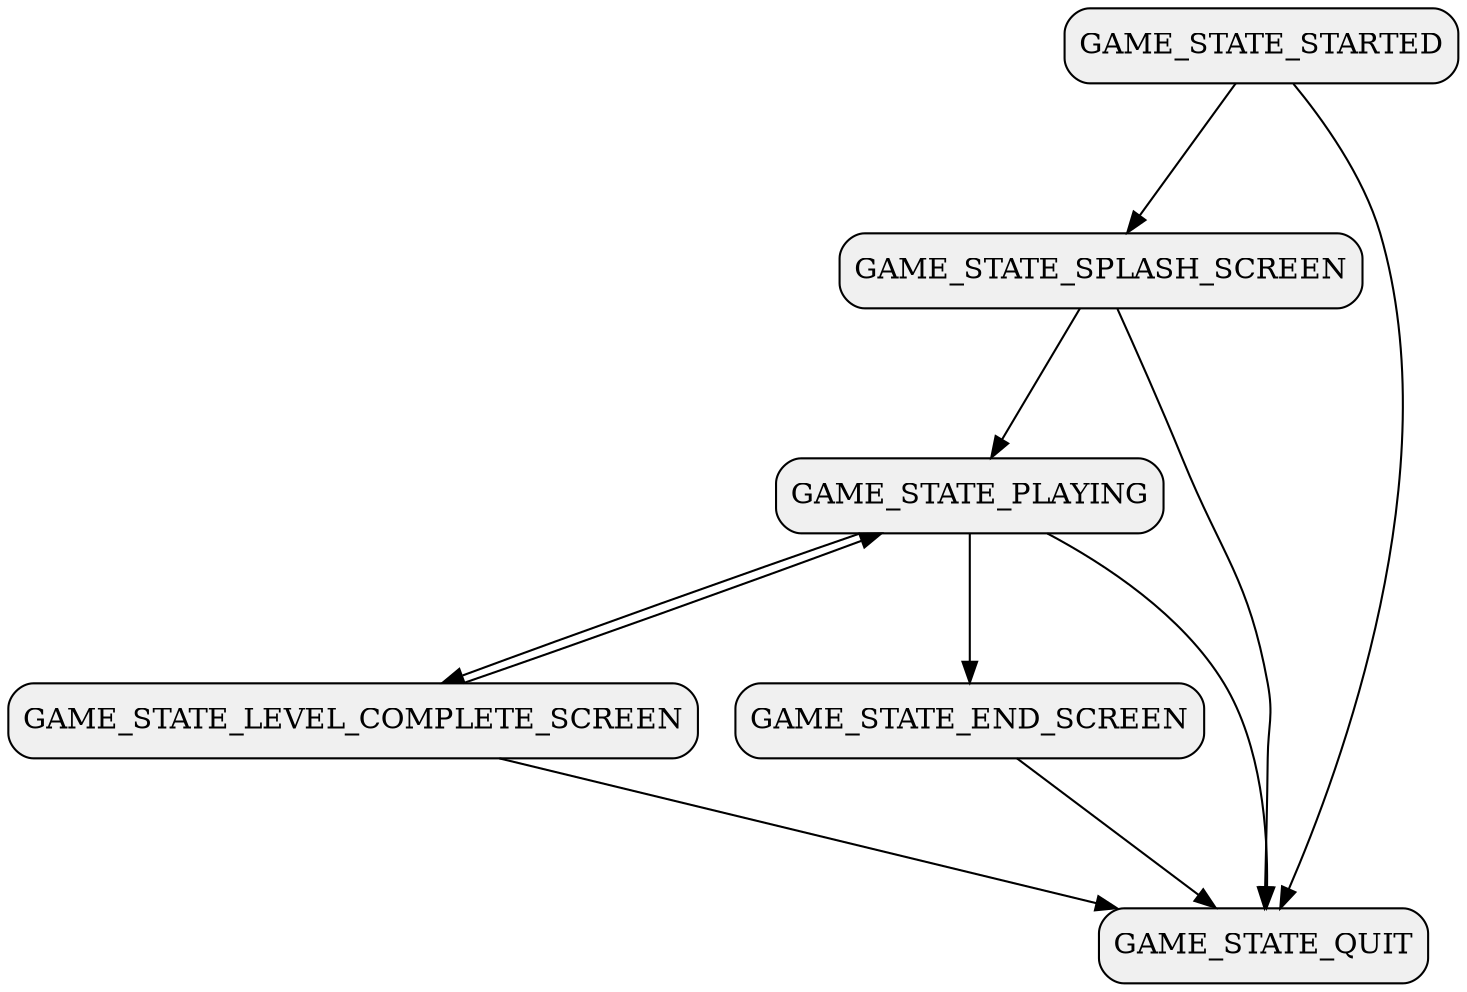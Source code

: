 digraph {
    ranksep=1.0
    node [shape=box, style="filled,rounded", fillcolor="#f0f0f0", margin=0.1];

    GAME_STATE_STARTED
    GAME_STATE_SPLASH_SCREEN
    GAME_STATE_PLAYING
    GAME_STATE_LEVEL_COMPLETE_SCREEN
    GAME_STATE_END_SCREEN
    GAME_STATE_QUIT

    GAME_STATE_STARTED -> GAME_STATE_SPLASH_SCREEN
    GAME_STATE_STARTED -> GAME_STATE_QUIT
    GAME_STATE_SPLASH_SCREEN -> GAME_STATE_PLAYING
    GAME_STATE_SPLASH_SCREEN -> GAME_STATE_QUIT
    GAME_STATE_PLAYING -> GAME_STATE_LEVEL_COMPLETE_SCREEN
    GAME_STATE_PLAYING -> GAME_STATE_END_SCREEN
    GAME_STATE_PLAYING -> GAME_STATE_QUIT
    GAME_STATE_LEVEL_COMPLETE_SCREEN -> GAME_STATE_PLAYING
    GAME_STATE_LEVEL_COMPLETE_SCREEN -> GAME_STATE_QUIT
    GAME_STATE_END_SCREEN -> GAME_STATE_QUIT
}
